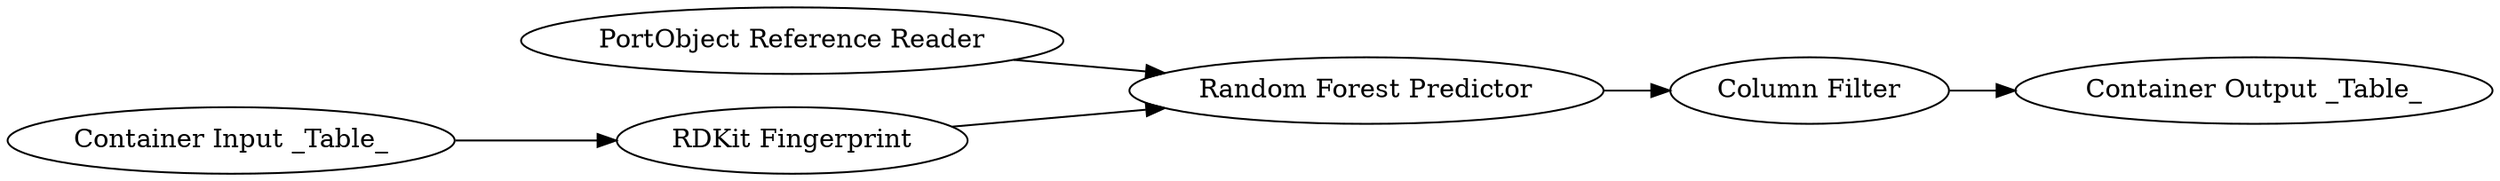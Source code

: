 digraph {
	"5472391061151287416_158" [label="Random Forest Predictor"]
	"5472391061151287416_157" [label="PortObject Reference Reader"]
	"5472391061151287416_324" [label="RDKit Fingerprint"]
	"5472391061151287416_335" [label="Column Filter"]
	"5472391061151287416_337" [label="Container Output _Table_"]
	"5472391061151287416_336" [label="Container Input _Table_"]
	"5472391061151287416_335" -> "5472391061151287416_337"
	"5472391061151287416_157" -> "5472391061151287416_158"
	"5472391061151287416_158" -> "5472391061151287416_335"
	"5472391061151287416_324" -> "5472391061151287416_158"
	"5472391061151287416_336" -> "5472391061151287416_324"
	rankdir=LR
}
